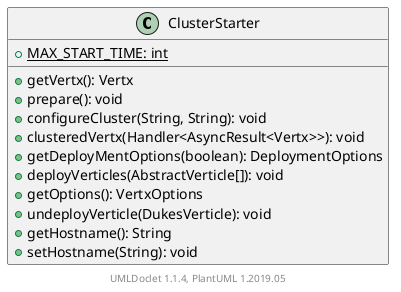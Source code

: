 @startuml

    class ClusterStarter [[ClusterStarter.html]] {
        {static} +MAX_START_TIME: int
        +getVertx(): Vertx
        +prepare(): void
        +configureCluster(String, String): void
        +clusteredVertx(Handler<AsyncResult<Vertx>>): void
        +getDeployMentOptions(boolean): DeploymentOptions
        +deployVerticles(AbstractVerticle[]): void
        +getOptions(): VertxOptions
        +undeployVerticle(DukesVerticle): void
        +getHostname(): String
        +setHostname(String): void
    }


    center footer UMLDoclet 1.1.4, PlantUML 1.2019.05
@enduml
